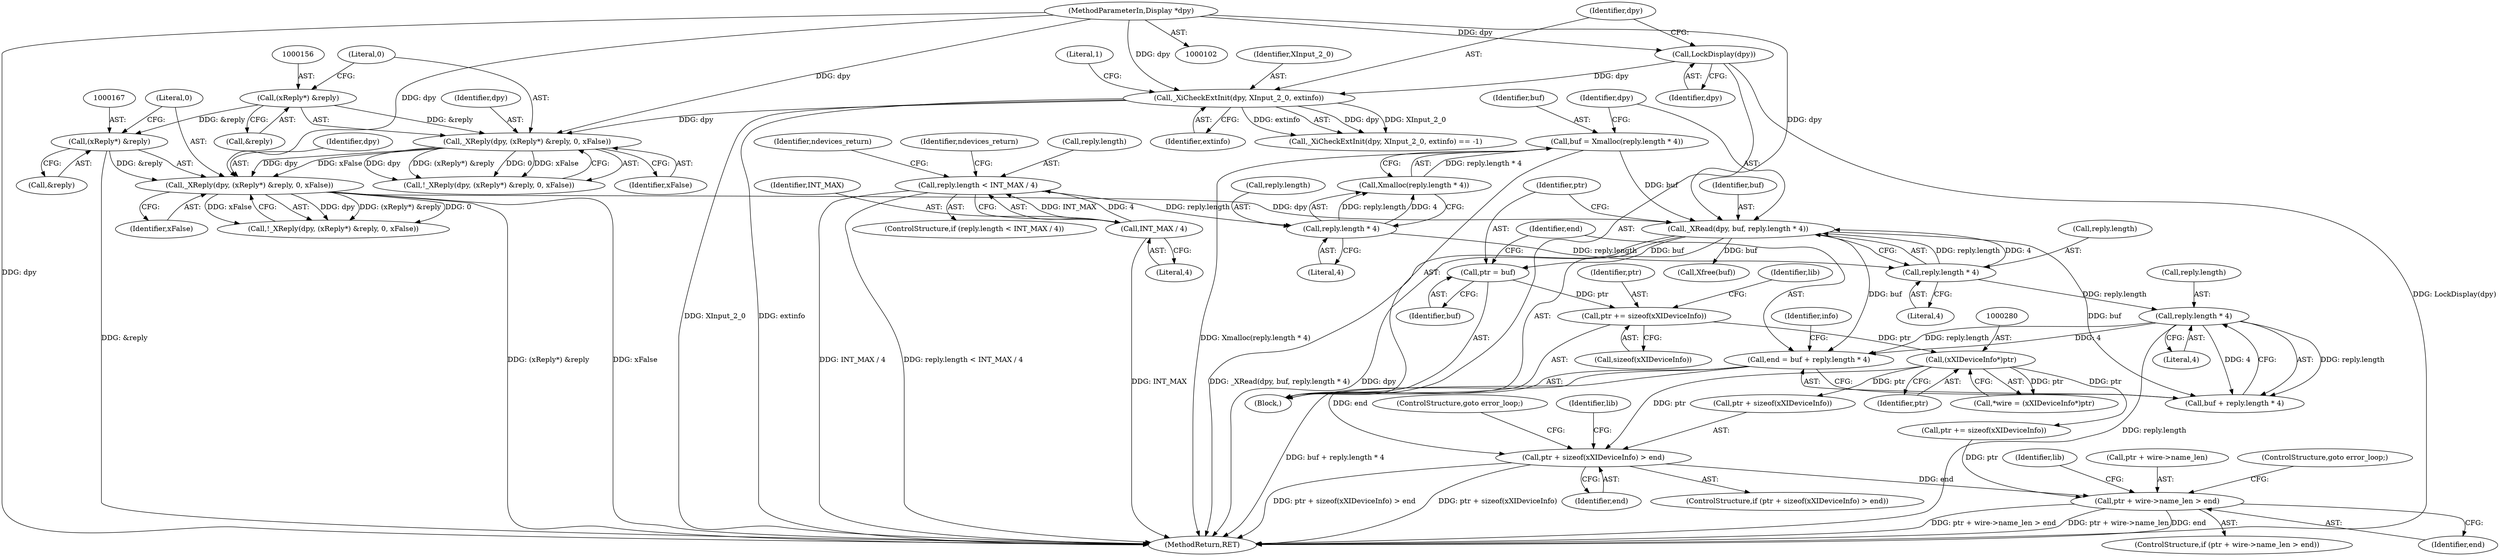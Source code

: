 digraph "0_libXi_19a9cd607de73947fcfb104682f203ffe4e1f4e5_2@API" {
"1000283" [label="(Call,ptr + sizeof(xXIDeviceInfo) > end)"];
"1000279" [label="(Call,(xXIDeviceInfo*)ptr)"];
"1000254" [label="(Call,ptr += sizeof(xXIDeviceInfo))"];
"1000228" [label="(Call,ptr = buf)"];
"1000220" [label="(Call,_XRead(dpy, buf, reply.length * 4))"];
"1000164" [label="(Call,_XReply(dpy, (xReply*) &reply, 0, xFalse))"];
"1000153" [label="(Call,_XReply(dpy, (xReply*) &reply, 0, xFalse))"];
"1000122" [label="(Call,_XiCheckExtInit(dpy, XInput_2_0, extinfo))"];
"1000118" [label="(Call,LockDisplay(dpy))"];
"1000103" [label="(MethodParameterIn,Display *dpy)"];
"1000155" [label="(Call,(xReply*) &reply)"];
"1000166" [label="(Call,(xReply*) &reply)"];
"1000212" [label="(Call,buf = Xmalloc(reply.length * 4))"];
"1000214" [label="(Call,Xmalloc(reply.length * 4))"];
"1000215" [label="(Call,reply.length * 4)"];
"1000174" [label="(Call,reply.length < INT_MAX / 4)"];
"1000178" [label="(Call,INT_MAX / 4)"];
"1000223" [label="(Call,reply.length * 4)"];
"1000231" [label="(Call,end = buf + reply.length * 4)"];
"1000235" [label="(Call,reply.length * 4)"];
"1000318" [label="(Call,ptr + wire->name_len > end)"];
"1000283" [label="(Call,ptr + sizeof(xXIDeviceInfo) > end)"];
"1000255" [label="(Identifier,ptr)"];
"1000173" [label="(ControlStructure,if (reply.length < INT_MAX / 4))"];
"1000227" [label="(Literal,4)"];
"1000288" [label="(Identifier,end)"];
"1000124" [label="(Identifier,XInput_2_0)"];
"1000224" [label="(Call,reply.length)"];
"1000289" [label="(ControlStructure,goto error_loop;)"];
"1000254" [label="(Call,ptr += sizeof(xXIDeviceInfo))"];
"1000239" [label="(Literal,4)"];
"1000279" [label="(Call,(xXIDeviceInfo*)ptr)"];
"1000220" [label="(Call,_XRead(dpy, buf, reply.length * 4))"];
"1000168" [label="(Call,&reply)"];
"1000277" [label="(Call,*wire = (xXIDeviceInfo*)ptr)"];
"1000313" [label="(Call,ptr += sizeof(xXIDeviceInfo))"];
"1000118" [label="(Call,LockDisplay(dpy))"];
"1000411" [label="(MethodReturn,RET)"];
"1000123" [label="(Identifier,dpy)"];
"1000184" [label="(Identifier,ndevices_return)"];
"1000203" [label="(Identifier,ndevices_return)"];
"1000324" [label="(Identifier,end)"];
"1000152" [label="(Call,!_XReply(dpy, (xReply*) &reply, 0, xFalse))"];
"1000166" [label="(Call,(xReply*) &reply)"];
"1000155" [label="(Call,(xReply*) &reply)"];
"1000125" [label="(Identifier,extinfo)"];
"1000212" [label="(Call,buf = Xmalloc(reply.length * 4))"];
"1000164" [label="(Call,_XReply(dpy, (xReply*) &reply, 0, xFalse))"];
"1000230" [label="(Identifier,buf)"];
"1000119" [label="(Identifier,dpy)"];
"1000159" [label="(Literal,0)"];
"1000174" [label="(Call,reply.length < INT_MAX / 4)"];
"1000292" [label="(Identifier,lib)"];
"1000256" [label="(Call,sizeof(xXIDeviceInfo))"];
"1000219" [label="(Literal,4)"];
"1000171" [label="(Identifier,xFalse)"];
"1000311" [label="(Call,Xfree(buf))"];
"1000157" [label="(Call,&reply)"];
"1000127" [label="(Literal,1)"];
"1000214" [label="(Call,Xmalloc(reply.length * 4))"];
"1000178" [label="(Call,INT_MAX / 4)"];
"1000281" [label="(Identifier,ptr)"];
"1000229" [label="(Identifier,ptr)"];
"1000236" [label="(Call,reply.length)"];
"1000328" [label="(Identifier,lib)"];
"1000318" [label="(Call,ptr + wire->name_len > end)"];
"1000213" [label="(Identifier,buf)"];
"1000233" [label="(Call,buf + reply.length * 4)"];
"1000170" [label="(Literal,0)"];
"1000103" [label="(MethodParameterIn,Display *dpy)"];
"1000106" [label="(Block,)"];
"1000121" [label="(Call,_XiCheckExtInit(dpy, XInput_2_0, extinfo) == -1)"];
"1000235" [label="(Call,reply.length * 4)"];
"1000231" [label="(Call,end = buf + reply.length * 4)"];
"1000260" [label="(Identifier,lib)"];
"1000284" [label="(Call,ptr + sizeof(xXIDeviceInfo))"];
"1000221" [label="(Identifier,dpy)"];
"1000215" [label="(Call,reply.length * 4)"];
"1000282" [label="(ControlStructure,if (ptr + sizeof(xXIDeviceInfo) > end))"];
"1000175" [label="(Call,reply.length)"];
"1000319" [label="(Call,ptr + wire->name_len)"];
"1000228" [label="(Call,ptr = buf)"];
"1000163" [label="(Call,!_XReply(dpy, (xReply*) &reply, 0, xFalse))"];
"1000153" [label="(Call,_XReply(dpy, (xReply*) &reply, 0, xFalse))"];
"1000180" [label="(Literal,4)"];
"1000223" [label="(Call,reply.length * 4)"];
"1000232" [label="(Identifier,end)"];
"1000243" [label="(Identifier,info)"];
"1000154" [label="(Identifier,dpy)"];
"1000325" [label="(ControlStructure,goto error_loop;)"];
"1000122" [label="(Call,_XiCheckExtInit(dpy, XInput_2_0, extinfo))"];
"1000317" [label="(ControlStructure,if (ptr + wire->name_len > end))"];
"1000216" [label="(Call,reply.length)"];
"1000160" [label="(Identifier,xFalse)"];
"1000179" [label="(Identifier,INT_MAX)"];
"1000222" [label="(Identifier,buf)"];
"1000165" [label="(Identifier,dpy)"];
"1000283" -> "1000282"  [label="AST: "];
"1000283" -> "1000288"  [label="CFG: "];
"1000284" -> "1000283"  [label="AST: "];
"1000288" -> "1000283"  [label="AST: "];
"1000289" -> "1000283"  [label="CFG: "];
"1000292" -> "1000283"  [label="CFG: "];
"1000283" -> "1000411"  [label="DDG: ptr + sizeof(xXIDeviceInfo)"];
"1000283" -> "1000411"  [label="DDG: ptr + sizeof(xXIDeviceInfo) > end"];
"1000279" -> "1000283"  [label="DDG: ptr"];
"1000231" -> "1000283"  [label="DDG: end"];
"1000283" -> "1000318"  [label="DDG: end"];
"1000279" -> "1000277"  [label="AST: "];
"1000279" -> "1000281"  [label="CFG: "];
"1000280" -> "1000279"  [label="AST: "];
"1000281" -> "1000279"  [label="AST: "];
"1000277" -> "1000279"  [label="CFG: "];
"1000279" -> "1000277"  [label="DDG: ptr"];
"1000254" -> "1000279"  [label="DDG: ptr"];
"1000279" -> "1000284"  [label="DDG: ptr"];
"1000279" -> "1000313"  [label="DDG: ptr"];
"1000254" -> "1000106"  [label="AST: "];
"1000254" -> "1000256"  [label="CFG: "];
"1000255" -> "1000254"  [label="AST: "];
"1000256" -> "1000254"  [label="AST: "];
"1000260" -> "1000254"  [label="CFG: "];
"1000228" -> "1000254"  [label="DDG: ptr"];
"1000228" -> "1000106"  [label="AST: "];
"1000228" -> "1000230"  [label="CFG: "];
"1000229" -> "1000228"  [label="AST: "];
"1000230" -> "1000228"  [label="AST: "];
"1000232" -> "1000228"  [label="CFG: "];
"1000220" -> "1000228"  [label="DDG: buf"];
"1000220" -> "1000106"  [label="AST: "];
"1000220" -> "1000223"  [label="CFG: "];
"1000221" -> "1000220"  [label="AST: "];
"1000222" -> "1000220"  [label="AST: "];
"1000223" -> "1000220"  [label="AST: "];
"1000229" -> "1000220"  [label="CFG: "];
"1000220" -> "1000411"  [label="DDG: dpy"];
"1000220" -> "1000411"  [label="DDG: _XRead(dpy, buf, reply.length * 4)"];
"1000164" -> "1000220"  [label="DDG: dpy"];
"1000103" -> "1000220"  [label="DDG: dpy"];
"1000212" -> "1000220"  [label="DDG: buf"];
"1000223" -> "1000220"  [label="DDG: reply.length"];
"1000223" -> "1000220"  [label="DDG: 4"];
"1000220" -> "1000231"  [label="DDG: buf"];
"1000220" -> "1000233"  [label="DDG: buf"];
"1000220" -> "1000311"  [label="DDG: buf"];
"1000164" -> "1000163"  [label="AST: "];
"1000164" -> "1000171"  [label="CFG: "];
"1000165" -> "1000164"  [label="AST: "];
"1000166" -> "1000164"  [label="AST: "];
"1000170" -> "1000164"  [label="AST: "];
"1000171" -> "1000164"  [label="AST: "];
"1000163" -> "1000164"  [label="CFG: "];
"1000164" -> "1000411"  [label="DDG: (xReply*) &reply"];
"1000164" -> "1000411"  [label="DDG: xFalse"];
"1000164" -> "1000163"  [label="DDG: dpy"];
"1000164" -> "1000163"  [label="DDG: (xReply*) &reply"];
"1000164" -> "1000163"  [label="DDG: 0"];
"1000164" -> "1000163"  [label="DDG: xFalse"];
"1000153" -> "1000164"  [label="DDG: dpy"];
"1000153" -> "1000164"  [label="DDG: xFalse"];
"1000103" -> "1000164"  [label="DDG: dpy"];
"1000166" -> "1000164"  [label="DDG: &reply"];
"1000153" -> "1000152"  [label="AST: "];
"1000153" -> "1000160"  [label="CFG: "];
"1000154" -> "1000153"  [label="AST: "];
"1000155" -> "1000153"  [label="AST: "];
"1000159" -> "1000153"  [label="AST: "];
"1000160" -> "1000153"  [label="AST: "];
"1000152" -> "1000153"  [label="CFG: "];
"1000153" -> "1000152"  [label="DDG: dpy"];
"1000153" -> "1000152"  [label="DDG: (xReply*) &reply"];
"1000153" -> "1000152"  [label="DDG: 0"];
"1000153" -> "1000152"  [label="DDG: xFalse"];
"1000122" -> "1000153"  [label="DDG: dpy"];
"1000103" -> "1000153"  [label="DDG: dpy"];
"1000155" -> "1000153"  [label="DDG: &reply"];
"1000122" -> "1000121"  [label="AST: "];
"1000122" -> "1000125"  [label="CFG: "];
"1000123" -> "1000122"  [label="AST: "];
"1000124" -> "1000122"  [label="AST: "];
"1000125" -> "1000122"  [label="AST: "];
"1000127" -> "1000122"  [label="CFG: "];
"1000122" -> "1000411"  [label="DDG: extinfo"];
"1000122" -> "1000411"  [label="DDG: XInput_2_0"];
"1000122" -> "1000121"  [label="DDG: dpy"];
"1000122" -> "1000121"  [label="DDG: XInput_2_0"];
"1000122" -> "1000121"  [label="DDG: extinfo"];
"1000118" -> "1000122"  [label="DDG: dpy"];
"1000103" -> "1000122"  [label="DDG: dpy"];
"1000118" -> "1000106"  [label="AST: "];
"1000118" -> "1000119"  [label="CFG: "];
"1000119" -> "1000118"  [label="AST: "];
"1000123" -> "1000118"  [label="CFG: "];
"1000118" -> "1000411"  [label="DDG: LockDisplay(dpy)"];
"1000103" -> "1000118"  [label="DDG: dpy"];
"1000103" -> "1000102"  [label="AST: "];
"1000103" -> "1000411"  [label="DDG: dpy"];
"1000155" -> "1000157"  [label="CFG: "];
"1000156" -> "1000155"  [label="AST: "];
"1000157" -> "1000155"  [label="AST: "];
"1000159" -> "1000155"  [label="CFG: "];
"1000155" -> "1000166"  [label="DDG: &reply"];
"1000166" -> "1000168"  [label="CFG: "];
"1000167" -> "1000166"  [label="AST: "];
"1000168" -> "1000166"  [label="AST: "];
"1000170" -> "1000166"  [label="CFG: "];
"1000166" -> "1000411"  [label="DDG: &reply"];
"1000212" -> "1000106"  [label="AST: "];
"1000212" -> "1000214"  [label="CFG: "];
"1000213" -> "1000212"  [label="AST: "];
"1000214" -> "1000212"  [label="AST: "];
"1000221" -> "1000212"  [label="CFG: "];
"1000212" -> "1000411"  [label="DDG: Xmalloc(reply.length * 4)"];
"1000214" -> "1000212"  [label="DDG: reply.length * 4"];
"1000214" -> "1000215"  [label="CFG: "];
"1000215" -> "1000214"  [label="AST: "];
"1000215" -> "1000214"  [label="DDG: reply.length"];
"1000215" -> "1000214"  [label="DDG: 4"];
"1000215" -> "1000219"  [label="CFG: "];
"1000216" -> "1000215"  [label="AST: "];
"1000219" -> "1000215"  [label="AST: "];
"1000174" -> "1000215"  [label="DDG: reply.length"];
"1000215" -> "1000223"  [label="DDG: reply.length"];
"1000174" -> "1000173"  [label="AST: "];
"1000174" -> "1000178"  [label="CFG: "];
"1000175" -> "1000174"  [label="AST: "];
"1000178" -> "1000174"  [label="AST: "];
"1000184" -> "1000174"  [label="CFG: "];
"1000203" -> "1000174"  [label="CFG: "];
"1000174" -> "1000411"  [label="DDG: INT_MAX / 4"];
"1000174" -> "1000411"  [label="DDG: reply.length < INT_MAX / 4"];
"1000178" -> "1000174"  [label="DDG: INT_MAX"];
"1000178" -> "1000174"  [label="DDG: 4"];
"1000178" -> "1000180"  [label="CFG: "];
"1000179" -> "1000178"  [label="AST: "];
"1000180" -> "1000178"  [label="AST: "];
"1000178" -> "1000411"  [label="DDG: INT_MAX"];
"1000223" -> "1000227"  [label="CFG: "];
"1000224" -> "1000223"  [label="AST: "];
"1000227" -> "1000223"  [label="AST: "];
"1000223" -> "1000235"  [label="DDG: reply.length"];
"1000231" -> "1000106"  [label="AST: "];
"1000231" -> "1000233"  [label="CFG: "];
"1000232" -> "1000231"  [label="AST: "];
"1000233" -> "1000231"  [label="AST: "];
"1000243" -> "1000231"  [label="CFG: "];
"1000231" -> "1000411"  [label="DDG: buf + reply.length * 4"];
"1000235" -> "1000231"  [label="DDG: reply.length"];
"1000235" -> "1000231"  [label="DDG: 4"];
"1000235" -> "1000233"  [label="AST: "];
"1000235" -> "1000239"  [label="CFG: "];
"1000236" -> "1000235"  [label="AST: "];
"1000239" -> "1000235"  [label="AST: "];
"1000233" -> "1000235"  [label="CFG: "];
"1000235" -> "1000411"  [label="DDG: reply.length"];
"1000235" -> "1000233"  [label="DDG: reply.length"];
"1000235" -> "1000233"  [label="DDG: 4"];
"1000318" -> "1000317"  [label="AST: "];
"1000318" -> "1000324"  [label="CFG: "];
"1000319" -> "1000318"  [label="AST: "];
"1000324" -> "1000318"  [label="AST: "];
"1000325" -> "1000318"  [label="CFG: "];
"1000328" -> "1000318"  [label="CFG: "];
"1000318" -> "1000411"  [label="DDG: ptr + wire->name_len > end"];
"1000318" -> "1000411"  [label="DDG: ptr + wire->name_len"];
"1000318" -> "1000411"  [label="DDG: end"];
"1000313" -> "1000318"  [label="DDG: ptr"];
}
